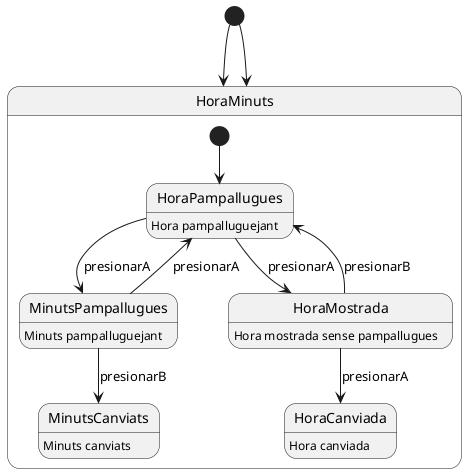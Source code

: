 @startuml
[*] --> HoraMinuts

state HoraMinuts {
  [*] --> HoraPampallugues
  HoraPampallugues --> MinutsPampallugues: presionarA
  HoraPampallugues --> HoraMostrada: presionarA
  MinutsPampallugues --> MinutsCanviats: presionarB
  MinutsPampallugues --> HoraPampallugues: presionarA
  HoraMostrada --> HoraCanviada: presionarA
  HoraMostrada --> HoraPampallugues: presionarB
}

state HoraPampallugues {
  HoraPampallugues: Hora pampalluguejant
}

state MinutsPampallugues {
  MinutsPampallugues: Minuts pampalluguejant
}

state HoraMostrada {
  HoraMostrada: Hora mostrada sense pampallugues
}

state HoraCanviada {
  HoraCanviada: Hora canviada
}

state MinutsCanviats {
  MinutsCanviats: Minuts canviats
}

[*] --> HoraMinuts

@enduml
